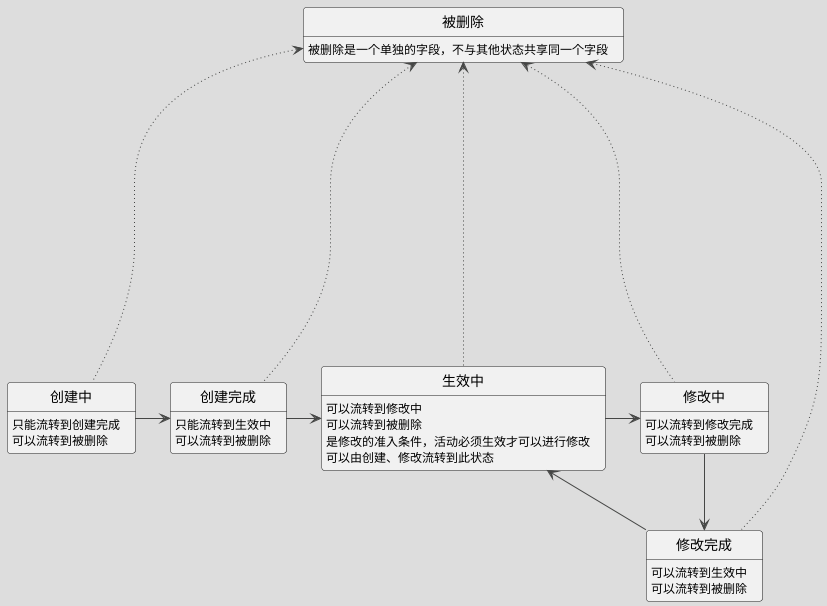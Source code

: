 @startuml
'https://plantuml.com/state-diagram
!theme toy

skinparam backgroundColor #DDDDDD

hide footbox

state "创建中" as creating
creating : 只能流转到创建完成
creating : 可以流转到被删除

state "创建完成" as created
created : 只能流转到生效中
created : 可以流转到被删除

state "生效中" as running
running : 可以流转到修改中
running : 可以流转到被删除
running : 是修改的准入条件，活动必须生效才可以进行修改
running : 可以由创建、修改流转到此状态

state "修改中" as updating
updating : 可以流转到修改完成
updating : 可以流转到被删除

state "修改完成" as updated
updated : 可以流转到生效中
updated : 可以流转到被删除

state "被删除" as deleted
deleted : 被删除是一个单独的字段，不与其他状态共享同一个字段

creating -right-> created

created -right-> running

running -right-> updating

updating -right-> updated

updated -down-> running

creating -----up[dotted]-> deleted

created -----up[dotted]-> deleted

running -----up[dotted]-> deleted

updating -----up[dotted]-> deleted

updated -----up[dotted]-> deleted

@enduml